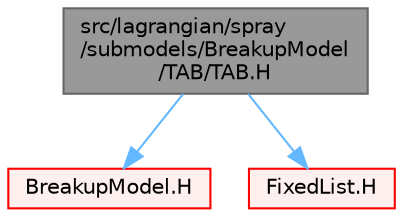 digraph "src/lagrangian/spray/submodels/BreakupModel/TAB/TAB.H"
{
 // LATEX_PDF_SIZE
  bgcolor="transparent";
  edge [fontname=Helvetica,fontsize=10,labelfontname=Helvetica,labelfontsize=10];
  node [fontname=Helvetica,fontsize=10,shape=box,height=0.2,width=0.4];
  Node1 [id="Node000001",label="src/lagrangian/spray\l/submodels/BreakupModel\l/TAB/TAB.H",height=0.2,width=0.4,color="gray40", fillcolor="grey60", style="filled", fontcolor="black",tooltip=" "];
  Node1 -> Node2 [id="edge1_Node000001_Node000002",color="steelblue1",style="solid",tooltip=" "];
  Node2 [id="Node000002",label="BreakupModel.H",height=0.2,width=0.4,color="red", fillcolor="#FFF0F0", style="filled",URL="$BreakupModel_8H.html",tooltip=" "];
  Node1 -> Node124 [id="edge2_Node000001_Node000124",color="steelblue1",style="solid",tooltip=" "];
  Node124 [id="Node000124",label="FixedList.H",height=0.2,width=0.4,color="red", fillcolor="#FFF0F0", style="filled",URL="$FixedList_8H.html",tooltip=" "];
}
